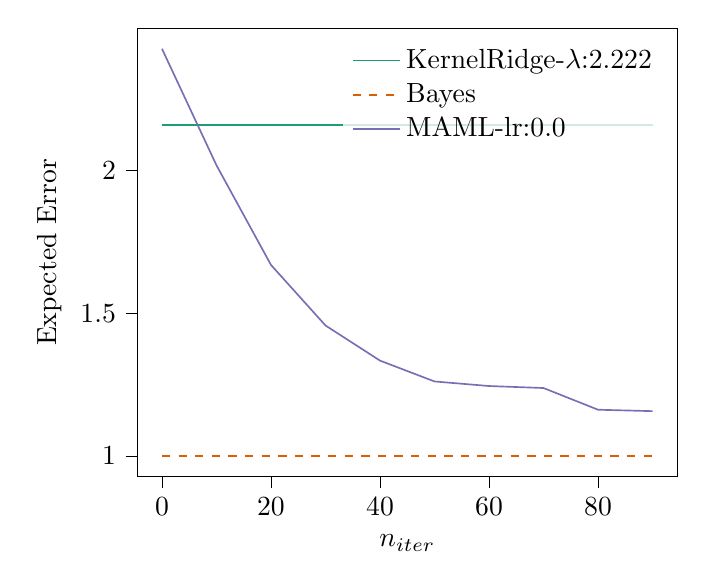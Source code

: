 % This file was created with tikzplotlib v0.10.1.
\begin{tikzpicture}

\definecolor{chocolate217952}{RGB}{217,95,2}
\definecolor{darkcyan27158119}{RGB}{27,158,119}
\definecolor{darkgray176}{RGB}{176,176,176}
\definecolor{lightslategray117112179}{RGB}{117,112,179}

\begin{axis}[
legend cell align={left},
legend style={fill opacity=0.8, draw opacity=1, text opacity=1, draw=none},
tick align=outside,
tick pos=left,
x grid style={darkgray176},
xlabel={\(\displaystyle n_{iter}\)},
xmin=-4.5, xmax=94.5,
xtick style={color=black},
y grid style={darkgray176},
ylabel={Expected Error},
ymin=0.928, ymax=2.498,
ytick style={color=black}
]
\addplot [semithick, darkcyan27158119]
table {%
0 2.16
10 2.16
20 2.16
30 2.16
40 2.16
50 2.16
60 2.16
70 2.16
80 2.16
90 2.16
};
\addlegendentry{KernelRidge-$\lambda$:2.222}
\addplot [semithick, chocolate217952, dashed]
table {%
0 1.0
10 1.0
20 1.0
30 1.0
40 1.0
50 1.0
60 1.0
70 1.0
80 1.0
90 1.0
};
\addlegendentry{Bayes}
\addplot [semithick, lightslategray117112179]
table {%
0 2.426
10 2.018
20 1.669
30 1.457
40 1.334
50 1.261
60 1.245
70 1.238
80 1.162
90 1.157
};
\addlegendentry{MAML-lr:0.0}
\end{axis}

\end{tikzpicture}
